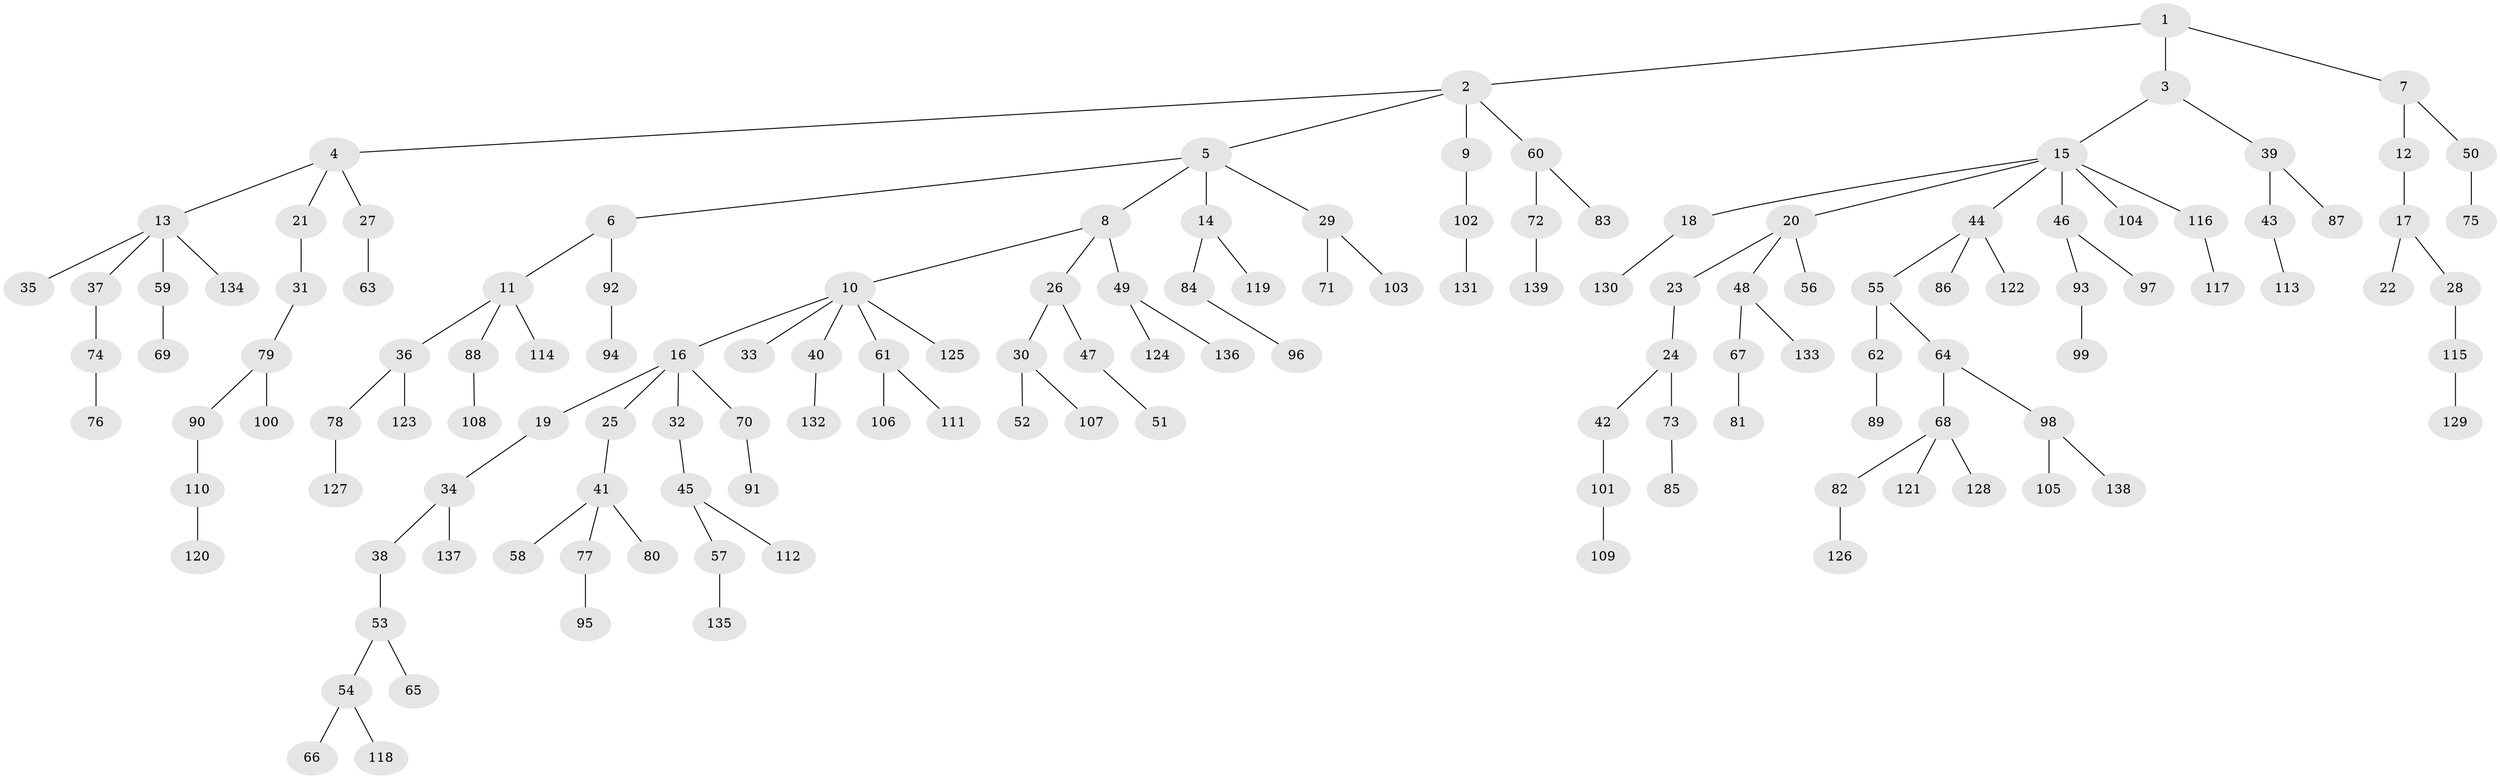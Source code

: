 // Generated by graph-tools (version 1.1) at 2025/11/02/27/25 16:11:27]
// undirected, 139 vertices, 138 edges
graph export_dot {
graph [start="1"]
  node [color=gray90,style=filled];
  1;
  2;
  3;
  4;
  5;
  6;
  7;
  8;
  9;
  10;
  11;
  12;
  13;
  14;
  15;
  16;
  17;
  18;
  19;
  20;
  21;
  22;
  23;
  24;
  25;
  26;
  27;
  28;
  29;
  30;
  31;
  32;
  33;
  34;
  35;
  36;
  37;
  38;
  39;
  40;
  41;
  42;
  43;
  44;
  45;
  46;
  47;
  48;
  49;
  50;
  51;
  52;
  53;
  54;
  55;
  56;
  57;
  58;
  59;
  60;
  61;
  62;
  63;
  64;
  65;
  66;
  67;
  68;
  69;
  70;
  71;
  72;
  73;
  74;
  75;
  76;
  77;
  78;
  79;
  80;
  81;
  82;
  83;
  84;
  85;
  86;
  87;
  88;
  89;
  90;
  91;
  92;
  93;
  94;
  95;
  96;
  97;
  98;
  99;
  100;
  101;
  102;
  103;
  104;
  105;
  106;
  107;
  108;
  109;
  110;
  111;
  112;
  113;
  114;
  115;
  116;
  117;
  118;
  119;
  120;
  121;
  122;
  123;
  124;
  125;
  126;
  127;
  128;
  129;
  130;
  131;
  132;
  133;
  134;
  135;
  136;
  137;
  138;
  139;
  1 -- 2;
  1 -- 3;
  1 -- 7;
  2 -- 4;
  2 -- 5;
  2 -- 9;
  2 -- 60;
  3 -- 15;
  3 -- 39;
  4 -- 13;
  4 -- 21;
  4 -- 27;
  5 -- 6;
  5 -- 8;
  5 -- 14;
  5 -- 29;
  6 -- 11;
  6 -- 92;
  7 -- 12;
  7 -- 50;
  8 -- 10;
  8 -- 26;
  8 -- 49;
  9 -- 102;
  10 -- 16;
  10 -- 33;
  10 -- 40;
  10 -- 61;
  10 -- 125;
  11 -- 36;
  11 -- 88;
  11 -- 114;
  12 -- 17;
  13 -- 35;
  13 -- 37;
  13 -- 59;
  13 -- 134;
  14 -- 84;
  14 -- 119;
  15 -- 18;
  15 -- 20;
  15 -- 44;
  15 -- 46;
  15 -- 104;
  15 -- 116;
  16 -- 19;
  16 -- 25;
  16 -- 32;
  16 -- 70;
  17 -- 22;
  17 -- 28;
  18 -- 130;
  19 -- 34;
  20 -- 23;
  20 -- 48;
  20 -- 56;
  21 -- 31;
  23 -- 24;
  24 -- 42;
  24 -- 73;
  25 -- 41;
  26 -- 30;
  26 -- 47;
  27 -- 63;
  28 -- 115;
  29 -- 71;
  29 -- 103;
  30 -- 52;
  30 -- 107;
  31 -- 79;
  32 -- 45;
  34 -- 38;
  34 -- 137;
  36 -- 78;
  36 -- 123;
  37 -- 74;
  38 -- 53;
  39 -- 43;
  39 -- 87;
  40 -- 132;
  41 -- 58;
  41 -- 77;
  41 -- 80;
  42 -- 101;
  43 -- 113;
  44 -- 55;
  44 -- 86;
  44 -- 122;
  45 -- 57;
  45 -- 112;
  46 -- 93;
  46 -- 97;
  47 -- 51;
  48 -- 67;
  48 -- 133;
  49 -- 124;
  49 -- 136;
  50 -- 75;
  53 -- 54;
  53 -- 65;
  54 -- 66;
  54 -- 118;
  55 -- 62;
  55 -- 64;
  57 -- 135;
  59 -- 69;
  60 -- 72;
  60 -- 83;
  61 -- 106;
  61 -- 111;
  62 -- 89;
  64 -- 68;
  64 -- 98;
  67 -- 81;
  68 -- 82;
  68 -- 121;
  68 -- 128;
  70 -- 91;
  72 -- 139;
  73 -- 85;
  74 -- 76;
  77 -- 95;
  78 -- 127;
  79 -- 90;
  79 -- 100;
  82 -- 126;
  84 -- 96;
  88 -- 108;
  90 -- 110;
  92 -- 94;
  93 -- 99;
  98 -- 105;
  98 -- 138;
  101 -- 109;
  102 -- 131;
  110 -- 120;
  115 -- 129;
  116 -- 117;
}
